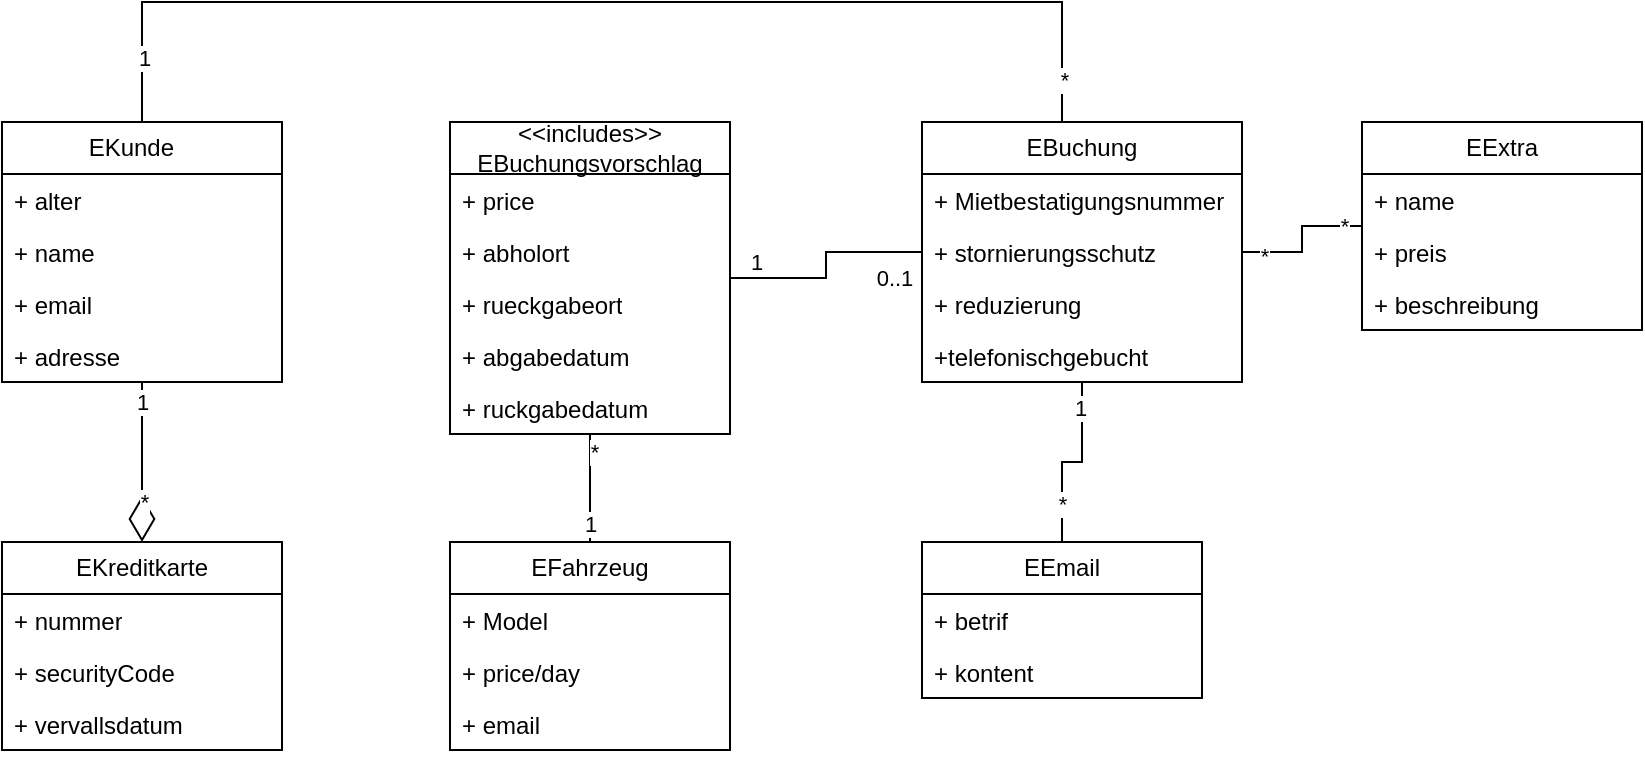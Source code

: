 <mxfile version="24.7.17">
  <diagram name="Page-1" id="Se7MY6DUaBI7RoifKAD7">
    <mxGraphModel dx="954" dy="671" grid="1" gridSize="10" guides="1" tooltips="1" connect="1" arrows="1" fold="1" page="1" pageScale="1" pageWidth="827" pageHeight="1169" math="0" shadow="0">
      <root>
        <mxCell id="0" />
        <mxCell id="1" parent="0" />
        <mxCell id="aNzq7tJSj-dbq8cgVlb_-12" value="1" style="edgeStyle=orthogonalEdgeStyle;rounded=0;orthogonalLoop=1;jettySize=auto;html=1;endArrow=diamondThin;endFill=0;startSize=20;endSize=20;" edge="1" parent="1" source="aNzq7tJSj-dbq8cgVlb_-1" target="aNzq7tJSj-dbq8cgVlb_-7">
          <mxGeometry x="-0.75" relative="1" as="geometry">
            <mxPoint as="offset" />
          </mxGeometry>
        </mxCell>
        <mxCell id="aNzq7tJSj-dbq8cgVlb_-14" value="*" style="edgeLabel;html=1;align=center;verticalAlign=middle;resizable=0;points=[];" vertex="1" connectable="0" parent="aNzq7tJSj-dbq8cgVlb_-12">
          <mxGeometry x="0.5" y="1" relative="1" as="geometry">
            <mxPoint as="offset" />
          </mxGeometry>
        </mxCell>
        <mxCell id="aNzq7tJSj-dbq8cgVlb_-54" style="edgeStyle=orthogonalEdgeStyle;shape=connector;rounded=0;orthogonalLoop=1;jettySize=auto;html=1;strokeColor=default;align=center;verticalAlign=middle;fontFamily=Helvetica;fontSize=11;fontColor=default;labelBackgroundColor=default;endArrow=none;endFill=0;" edge="1" parent="1" source="aNzq7tJSj-dbq8cgVlb_-1" target="aNzq7tJSj-dbq8cgVlb_-26">
          <mxGeometry relative="1" as="geometry">
            <Array as="points">
              <mxPoint x="190" y="30" />
              <mxPoint x="650" y="30" />
            </Array>
          </mxGeometry>
        </mxCell>
        <mxCell id="aNzq7tJSj-dbq8cgVlb_-55" value="1" style="edgeLabel;html=1;align=center;verticalAlign=middle;resizable=0;points=[];fontFamily=Helvetica;fontSize=11;fontColor=default;labelBackgroundColor=default;" vertex="1" connectable="0" parent="aNzq7tJSj-dbq8cgVlb_-54">
          <mxGeometry x="-0.89" y="-1" relative="1" as="geometry">
            <mxPoint as="offset" />
          </mxGeometry>
        </mxCell>
        <mxCell id="aNzq7tJSj-dbq8cgVlb_-56" value="*" style="edgeLabel;html=1;align=center;verticalAlign=middle;resizable=0;points=[];fontFamily=Helvetica;fontSize=11;fontColor=default;labelBackgroundColor=default;" vertex="1" connectable="0" parent="aNzq7tJSj-dbq8cgVlb_-54">
          <mxGeometry x="0.928" y="1" relative="1" as="geometry">
            <mxPoint as="offset" />
          </mxGeometry>
        </mxCell>
        <mxCell id="aNzq7tJSj-dbq8cgVlb_-1" value="EKunde&lt;span style=&quot;white-space: pre;&quot;&gt;&#x9;&lt;/span&gt;" style="swimlane;fontStyle=0;childLayout=stackLayout;horizontal=1;startSize=26;fillColor=none;horizontalStack=0;resizeParent=1;resizeParentMax=0;resizeLast=0;collapsible=1;marginBottom=0;whiteSpace=wrap;html=1;" vertex="1" parent="1">
          <mxGeometry x="120" y="90" width="140" height="130" as="geometry" />
        </mxCell>
        <mxCell id="aNzq7tJSj-dbq8cgVlb_-2" value="+ alter" style="text;strokeColor=none;fillColor=none;align=left;verticalAlign=top;spacingLeft=4;spacingRight=4;overflow=hidden;rotatable=0;points=[[0,0.5],[1,0.5]];portConstraint=eastwest;whiteSpace=wrap;html=1;" vertex="1" parent="aNzq7tJSj-dbq8cgVlb_-1">
          <mxGeometry y="26" width="140" height="26" as="geometry" />
        </mxCell>
        <mxCell id="aNzq7tJSj-dbq8cgVlb_-3" value="+ name" style="text;strokeColor=none;fillColor=none;align=left;verticalAlign=top;spacingLeft=4;spacingRight=4;overflow=hidden;rotatable=0;points=[[0,0.5],[1,0.5]];portConstraint=eastwest;whiteSpace=wrap;html=1;" vertex="1" parent="aNzq7tJSj-dbq8cgVlb_-1">
          <mxGeometry y="52" width="140" height="26" as="geometry" />
        </mxCell>
        <mxCell id="aNzq7tJSj-dbq8cgVlb_-4" value="+ email" style="text;strokeColor=none;fillColor=none;align=left;verticalAlign=top;spacingLeft=4;spacingRight=4;overflow=hidden;rotatable=0;points=[[0,0.5],[1,0.5]];portConstraint=eastwest;whiteSpace=wrap;html=1;" vertex="1" parent="aNzq7tJSj-dbq8cgVlb_-1">
          <mxGeometry y="78" width="140" height="26" as="geometry" />
        </mxCell>
        <mxCell id="aNzq7tJSj-dbq8cgVlb_-5" value="+ adresse" style="text;strokeColor=none;fillColor=none;align=left;verticalAlign=top;spacingLeft=4;spacingRight=4;overflow=hidden;rotatable=0;points=[[0,0.5],[1,0.5]];portConstraint=eastwest;whiteSpace=wrap;html=1;" vertex="1" parent="aNzq7tJSj-dbq8cgVlb_-1">
          <mxGeometry y="104" width="140" height="26" as="geometry" />
        </mxCell>
        <mxCell id="aNzq7tJSj-dbq8cgVlb_-7" value="EKreditkarte" style="swimlane;fontStyle=0;childLayout=stackLayout;horizontal=1;startSize=26;fillColor=none;horizontalStack=0;resizeParent=1;resizeParentMax=0;resizeLast=0;collapsible=1;marginBottom=0;whiteSpace=wrap;html=1;" vertex="1" parent="1">
          <mxGeometry x="120" y="300" width="140" height="104" as="geometry" />
        </mxCell>
        <mxCell id="aNzq7tJSj-dbq8cgVlb_-8" value="+ nummer" style="text;strokeColor=none;fillColor=none;align=left;verticalAlign=top;spacingLeft=4;spacingRight=4;overflow=hidden;rotatable=0;points=[[0,0.5],[1,0.5]];portConstraint=eastwest;whiteSpace=wrap;html=1;" vertex="1" parent="aNzq7tJSj-dbq8cgVlb_-7">
          <mxGeometry y="26" width="140" height="26" as="geometry" />
        </mxCell>
        <mxCell id="aNzq7tJSj-dbq8cgVlb_-9" value="+ securityCode" style="text;strokeColor=none;fillColor=none;align=left;verticalAlign=top;spacingLeft=4;spacingRight=4;overflow=hidden;rotatable=0;points=[[0,0.5],[1,0.5]];portConstraint=eastwest;whiteSpace=wrap;html=1;" vertex="1" parent="aNzq7tJSj-dbq8cgVlb_-7">
          <mxGeometry y="52" width="140" height="26" as="geometry" />
        </mxCell>
        <mxCell id="aNzq7tJSj-dbq8cgVlb_-10" value="+ vervallsdatum" style="text;strokeColor=none;fillColor=none;align=left;verticalAlign=top;spacingLeft=4;spacingRight=4;overflow=hidden;rotatable=0;points=[[0,0.5],[1,0.5]];portConstraint=eastwest;whiteSpace=wrap;html=1;" vertex="1" parent="aNzq7tJSj-dbq8cgVlb_-7">
          <mxGeometry y="78" width="140" height="26" as="geometry" />
        </mxCell>
        <mxCell id="aNzq7tJSj-dbq8cgVlb_-15" value="&amp;lt;&amp;lt;includes&amp;gt;&amp;gt;&lt;br&gt;EBuchungsvorschlag" style="swimlane;fontStyle=0;childLayout=stackLayout;horizontal=1;startSize=26;fillColor=none;horizontalStack=0;resizeParent=1;resizeParentMax=0;resizeLast=0;collapsible=1;marginBottom=0;whiteSpace=wrap;html=1;" vertex="1" parent="1">
          <mxGeometry x="344" y="90" width="140" height="156" as="geometry" />
        </mxCell>
        <mxCell id="aNzq7tJSj-dbq8cgVlb_-16" value="+ price" style="text;strokeColor=none;fillColor=none;align=left;verticalAlign=top;spacingLeft=4;spacingRight=4;overflow=hidden;rotatable=0;points=[[0,0.5],[1,0.5]];portConstraint=eastwest;whiteSpace=wrap;html=1;" vertex="1" parent="aNzq7tJSj-dbq8cgVlb_-15">
          <mxGeometry y="26" width="140" height="26" as="geometry" />
        </mxCell>
        <mxCell id="aNzq7tJSj-dbq8cgVlb_-17" value="+ abholort" style="text;strokeColor=none;fillColor=none;align=left;verticalAlign=top;spacingLeft=4;spacingRight=4;overflow=hidden;rotatable=0;points=[[0,0.5],[1,0.5]];portConstraint=eastwest;whiteSpace=wrap;html=1;" vertex="1" parent="aNzq7tJSj-dbq8cgVlb_-15">
          <mxGeometry y="52" width="140" height="26" as="geometry" />
        </mxCell>
        <mxCell id="aNzq7tJSj-dbq8cgVlb_-18" value="+ rueckgabeort" style="text;strokeColor=none;fillColor=none;align=left;verticalAlign=top;spacingLeft=4;spacingRight=4;overflow=hidden;rotatable=0;points=[[0,0.5],[1,0.5]];portConstraint=eastwest;whiteSpace=wrap;html=1;" vertex="1" parent="aNzq7tJSj-dbq8cgVlb_-15">
          <mxGeometry y="78" width="140" height="26" as="geometry" />
        </mxCell>
        <mxCell id="aNzq7tJSj-dbq8cgVlb_-19" value="&lt;div&gt;+ abgabedatum&lt;/div&gt;&lt;div&gt;&lt;br&gt;&lt;/div&gt;" style="text;strokeColor=none;fillColor=none;align=left;verticalAlign=top;spacingLeft=4;spacingRight=4;overflow=hidden;rotatable=0;points=[[0,0.5],[1,0.5]];portConstraint=eastwest;whiteSpace=wrap;html=1;" vertex="1" parent="aNzq7tJSj-dbq8cgVlb_-15">
          <mxGeometry y="104" width="140" height="26" as="geometry" />
        </mxCell>
        <mxCell id="aNzq7tJSj-dbq8cgVlb_-57" value="+ ruckgabedatum" style="text;strokeColor=none;fillColor=none;align=left;verticalAlign=top;spacingLeft=4;spacingRight=4;overflow=hidden;rotatable=0;points=[[0,0.5],[1,0.5]];portConstraint=eastwest;whiteSpace=wrap;html=1;" vertex="1" parent="aNzq7tJSj-dbq8cgVlb_-15">
          <mxGeometry y="130" width="140" height="26" as="geometry" />
        </mxCell>
        <mxCell id="aNzq7tJSj-dbq8cgVlb_-51" style="edgeStyle=orthogonalEdgeStyle;shape=connector;rounded=0;orthogonalLoop=1;jettySize=auto;html=1;strokeColor=default;align=center;verticalAlign=middle;fontFamily=Helvetica;fontSize=11;fontColor=default;labelBackgroundColor=default;endArrow=none;endFill=0;" edge="1" parent="1" source="aNzq7tJSj-dbq8cgVlb_-21" target="aNzq7tJSj-dbq8cgVlb_-26">
          <mxGeometry relative="1" as="geometry" />
        </mxCell>
        <mxCell id="aNzq7tJSj-dbq8cgVlb_-52" value="1" style="edgeLabel;html=1;align=center;verticalAlign=middle;resizable=0;points=[];fontFamily=Helvetica;fontSize=11;fontColor=default;labelBackgroundColor=default;" vertex="1" connectable="0" parent="aNzq7tJSj-dbq8cgVlb_-51">
          <mxGeometry x="0.725" y="1" relative="1" as="geometry">
            <mxPoint as="offset" />
          </mxGeometry>
        </mxCell>
        <mxCell id="aNzq7tJSj-dbq8cgVlb_-53" value="*" style="edgeLabel;html=1;align=center;verticalAlign=middle;resizable=0;points=[];fontFamily=Helvetica;fontSize=11;fontColor=default;labelBackgroundColor=default;" vertex="1" connectable="0" parent="aNzq7tJSj-dbq8cgVlb_-51">
          <mxGeometry x="-0.575" relative="1" as="geometry">
            <mxPoint as="offset" />
          </mxGeometry>
        </mxCell>
        <mxCell id="aNzq7tJSj-dbq8cgVlb_-21" value="EEmail" style="swimlane;fontStyle=0;childLayout=stackLayout;horizontal=1;startSize=26;fillColor=none;horizontalStack=0;resizeParent=1;resizeParentMax=0;resizeLast=0;collapsible=1;marginBottom=0;whiteSpace=wrap;html=1;" vertex="1" parent="1">
          <mxGeometry x="580" y="300" width="140" height="78" as="geometry" />
        </mxCell>
        <mxCell id="aNzq7tJSj-dbq8cgVlb_-22" value="+ betrif" style="text;strokeColor=none;fillColor=none;align=left;verticalAlign=top;spacingLeft=4;spacingRight=4;overflow=hidden;rotatable=0;points=[[0,0.5],[1,0.5]];portConstraint=eastwest;whiteSpace=wrap;html=1;" vertex="1" parent="aNzq7tJSj-dbq8cgVlb_-21">
          <mxGeometry y="26" width="140" height="26" as="geometry" />
        </mxCell>
        <mxCell id="aNzq7tJSj-dbq8cgVlb_-23" value="+ kontent" style="text;strokeColor=none;fillColor=none;align=left;verticalAlign=top;spacingLeft=4;spacingRight=4;overflow=hidden;rotatable=0;points=[[0,0.5],[1,0.5]];portConstraint=eastwest;whiteSpace=wrap;html=1;" vertex="1" parent="aNzq7tJSj-dbq8cgVlb_-21">
          <mxGeometry y="52" width="140" height="26" as="geometry" />
        </mxCell>
        <mxCell id="aNzq7tJSj-dbq8cgVlb_-46" value="*" style="edgeStyle=orthogonalEdgeStyle;shape=connector;rounded=0;orthogonalLoop=1;jettySize=auto;html=1;strokeColor=default;align=center;verticalAlign=middle;fontFamily=Helvetica;fontSize=11;fontColor=default;labelBackgroundColor=default;endArrow=none;endFill=0;" edge="1" parent="1" source="aNzq7tJSj-dbq8cgVlb_-26" target="aNzq7tJSj-dbq8cgVlb_-36">
          <mxGeometry x="0.75" relative="1" as="geometry">
            <mxPoint as="offset" />
          </mxGeometry>
        </mxCell>
        <mxCell id="aNzq7tJSj-dbq8cgVlb_-47" value="*" style="edgeLabel;html=1;align=center;verticalAlign=middle;resizable=0;points=[];fontFamily=Helvetica;fontSize=11;fontColor=default;labelBackgroundColor=default;" vertex="1" connectable="0" parent="aNzq7tJSj-dbq8cgVlb_-46">
          <mxGeometry x="-0.7" y="-2" relative="1" as="geometry">
            <mxPoint as="offset" />
          </mxGeometry>
        </mxCell>
        <mxCell id="aNzq7tJSj-dbq8cgVlb_-26" value="EBuchung" style="swimlane;fontStyle=0;childLayout=stackLayout;horizontal=1;startSize=26;fillColor=none;horizontalStack=0;resizeParent=1;resizeParentMax=0;resizeLast=0;collapsible=1;marginBottom=0;whiteSpace=wrap;html=1;" vertex="1" parent="1">
          <mxGeometry x="580" y="90" width="160" height="130" as="geometry" />
        </mxCell>
        <mxCell id="aNzq7tJSj-dbq8cgVlb_-27" value="+ Mietbestatigungsnummer" style="text;strokeColor=none;fillColor=none;align=left;verticalAlign=top;spacingLeft=4;spacingRight=4;overflow=hidden;rotatable=0;points=[[0,0.5],[1,0.5]];portConstraint=eastwest;whiteSpace=wrap;html=1;" vertex="1" parent="aNzq7tJSj-dbq8cgVlb_-26">
          <mxGeometry y="26" width="160" height="26" as="geometry" />
        </mxCell>
        <mxCell id="aNzq7tJSj-dbq8cgVlb_-58" value="+ stornierungsschutz" style="text;strokeColor=none;fillColor=none;align=left;verticalAlign=top;spacingLeft=4;spacingRight=4;overflow=hidden;rotatable=0;points=[[0,0.5],[1,0.5]];portConstraint=eastwest;whiteSpace=wrap;html=1;" vertex="1" parent="aNzq7tJSj-dbq8cgVlb_-26">
          <mxGeometry y="52" width="160" height="26" as="geometry" />
        </mxCell>
        <mxCell id="aNzq7tJSj-dbq8cgVlb_-59" value="+ reduzierung" style="text;strokeColor=none;fillColor=none;align=left;verticalAlign=top;spacingLeft=4;spacingRight=4;overflow=hidden;rotatable=0;points=[[0,0.5],[1,0.5]];portConstraint=eastwest;whiteSpace=wrap;html=1;" vertex="1" parent="aNzq7tJSj-dbq8cgVlb_-26">
          <mxGeometry y="78" width="160" height="26" as="geometry" />
        </mxCell>
        <mxCell id="aNzq7tJSj-dbq8cgVlb_-60" value="+telefonischgebucht" style="text;strokeColor=none;fillColor=none;align=left;verticalAlign=top;spacingLeft=4;spacingRight=4;overflow=hidden;rotatable=0;points=[[0,0.5],[1,0.5]];portConstraint=eastwest;whiteSpace=wrap;html=1;" vertex="1" parent="aNzq7tJSj-dbq8cgVlb_-26">
          <mxGeometry y="104" width="160" height="26" as="geometry" />
        </mxCell>
        <mxCell id="aNzq7tJSj-dbq8cgVlb_-48" style="edgeStyle=orthogonalEdgeStyle;shape=connector;rounded=0;orthogonalLoop=1;jettySize=auto;html=1;strokeColor=default;align=center;verticalAlign=middle;fontFamily=Helvetica;fontSize=11;fontColor=default;labelBackgroundColor=default;endArrow=none;endFill=0;" edge="1" parent="1" source="aNzq7tJSj-dbq8cgVlb_-31" target="aNzq7tJSj-dbq8cgVlb_-15">
          <mxGeometry relative="1" as="geometry" />
        </mxCell>
        <mxCell id="aNzq7tJSj-dbq8cgVlb_-49" value="*" style="edgeLabel;html=1;align=center;verticalAlign=middle;resizable=0;points=[];fontFamily=Helvetica;fontSize=11;fontColor=default;labelBackgroundColor=default;" vertex="1" connectable="0" parent="aNzq7tJSj-dbq8cgVlb_-48">
          <mxGeometry x="0.675" y="-2" relative="1" as="geometry">
            <mxPoint as="offset" />
          </mxGeometry>
        </mxCell>
        <mxCell id="aNzq7tJSj-dbq8cgVlb_-50" value="1" style="edgeLabel;html=1;align=center;verticalAlign=middle;resizable=0;points=[];fontFamily=Helvetica;fontSize=11;fontColor=default;labelBackgroundColor=default;" vertex="1" connectable="0" parent="aNzq7tJSj-dbq8cgVlb_-48">
          <mxGeometry x="-0.675" relative="1" as="geometry">
            <mxPoint as="offset" />
          </mxGeometry>
        </mxCell>
        <mxCell id="aNzq7tJSj-dbq8cgVlb_-31" value="EFahrzeug" style="swimlane;fontStyle=0;childLayout=stackLayout;horizontal=1;startSize=26;fillColor=none;horizontalStack=0;resizeParent=1;resizeParentMax=0;resizeLast=0;collapsible=1;marginBottom=0;whiteSpace=wrap;html=1;" vertex="1" parent="1">
          <mxGeometry x="344" y="300" width="140" height="104" as="geometry" />
        </mxCell>
        <mxCell id="aNzq7tJSj-dbq8cgVlb_-32" value="+ Model" style="text;strokeColor=none;fillColor=none;align=left;verticalAlign=top;spacingLeft=4;spacingRight=4;overflow=hidden;rotatable=0;points=[[0,0.5],[1,0.5]];portConstraint=eastwest;whiteSpace=wrap;html=1;" vertex="1" parent="aNzq7tJSj-dbq8cgVlb_-31">
          <mxGeometry y="26" width="140" height="26" as="geometry" />
        </mxCell>
        <mxCell id="aNzq7tJSj-dbq8cgVlb_-33" value="+ price/day" style="text;strokeColor=none;fillColor=none;align=left;verticalAlign=top;spacingLeft=4;spacingRight=4;overflow=hidden;rotatable=0;points=[[0,0.5],[1,0.5]];portConstraint=eastwest;whiteSpace=wrap;html=1;" vertex="1" parent="aNzq7tJSj-dbq8cgVlb_-31">
          <mxGeometry y="52" width="140" height="26" as="geometry" />
        </mxCell>
        <mxCell id="aNzq7tJSj-dbq8cgVlb_-34" value="+ email" style="text;strokeColor=none;fillColor=none;align=left;verticalAlign=top;spacingLeft=4;spacingRight=4;overflow=hidden;rotatable=0;points=[[0,0.5],[1,0.5]];portConstraint=eastwest;whiteSpace=wrap;html=1;" vertex="1" parent="aNzq7tJSj-dbq8cgVlb_-31">
          <mxGeometry y="78" width="140" height="26" as="geometry" />
        </mxCell>
        <mxCell id="aNzq7tJSj-dbq8cgVlb_-36" value="EExtra" style="swimlane;fontStyle=0;childLayout=stackLayout;horizontal=1;startSize=26;fillColor=none;horizontalStack=0;resizeParent=1;resizeParentMax=0;resizeLast=0;collapsible=1;marginBottom=0;whiteSpace=wrap;html=1;" vertex="1" parent="1">
          <mxGeometry x="800" y="90" width="140" height="104" as="geometry" />
        </mxCell>
        <mxCell id="aNzq7tJSj-dbq8cgVlb_-38" value="+ name" style="text;strokeColor=none;fillColor=none;align=left;verticalAlign=top;spacingLeft=4;spacingRight=4;overflow=hidden;rotatable=0;points=[[0,0.5],[1,0.5]];portConstraint=eastwest;whiteSpace=wrap;html=1;" vertex="1" parent="aNzq7tJSj-dbq8cgVlb_-36">
          <mxGeometry y="26" width="140" height="26" as="geometry" />
        </mxCell>
        <mxCell id="aNzq7tJSj-dbq8cgVlb_-39" value="+ preis" style="text;strokeColor=none;fillColor=none;align=left;verticalAlign=top;spacingLeft=4;spacingRight=4;overflow=hidden;rotatable=0;points=[[0,0.5],[1,0.5]];portConstraint=eastwest;whiteSpace=wrap;html=1;" vertex="1" parent="aNzq7tJSj-dbq8cgVlb_-36">
          <mxGeometry y="52" width="140" height="26" as="geometry" />
        </mxCell>
        <mxCell id="aNzq7tJSj-dbq8cgVlb_-40" value="+ beschreibung" style="text;strokeColor=none;fillColor=none;align=left;verticalAlign=top;spacingLeft=4;spacingRight=4;overflow=hidden;rotatable=0;points=[[0,0.5],[1,0.5]];portConstraint=eastwest;whiteSpace=wrap;html=1;" vertex="1" parent="aNzq7tJSj-dbq8cgVlb_-36">
          <mxGeometry y="78" width="140" height="26" as="geometry" />
        </mxCell>
        <mxCell id="aNzq7tJSj-dbq8cgVlb_-43" style="edgeStyle=orthogonalEdgeStyle;rounded=0;orthogonalLoop=1;jettySize=auto;html=1;endArrow=none;endFill=0;" edge="1" parent="1" source="aNzq7tJSj-dbq8cgVlb_-15" target="aNzq7tJSj-dbq8cgVlb_-26">
          <mxGeometry relative="1" as="geometry" />
        </mxCell>
        <mxCell id="aNzq7tJSj-dbq8cgVlb_-44" value="0..1" style="edgeLabel;html=1;align=center;verticalAlign=middle;resizable=0;points=[];fontFamily=Helvetica;fontSize=11;fontColor=default;labelBackgroundColor=default;" vertex="1" connectable="0" parent="aNzq7tJSj-dbq8cgVlb_-43">
          <mxGeometry x="-0.146" y="-1" relative="1" as="geometry">
            <mxPoint x="35" y="-1" as="offset" />
          </mxGeometry>
        </mxCell>
        <mxCell id="aNzq7tJSj-dbq8cgVlb_-45" value="1" style="edgeLabel;html=1;align=center;verticalAlign=middle;resizable=0;points=[];fontFamily=Helvetica;fontSize=11;fontColor=default;labelBackgroundColor=default;" vertex="1" connectable="0" parent="aNzq7tJSj-dbq8cgVlb_-43">
          <mxGeometry x="0.542" relative="1" as="geometry">
            <mxPoint x="-58" y="5" as="offset" />
          </mxGeometry>
        </mxCell>
      </root>
    </mxGraphModel>
  </diagram>
</mxfile>
